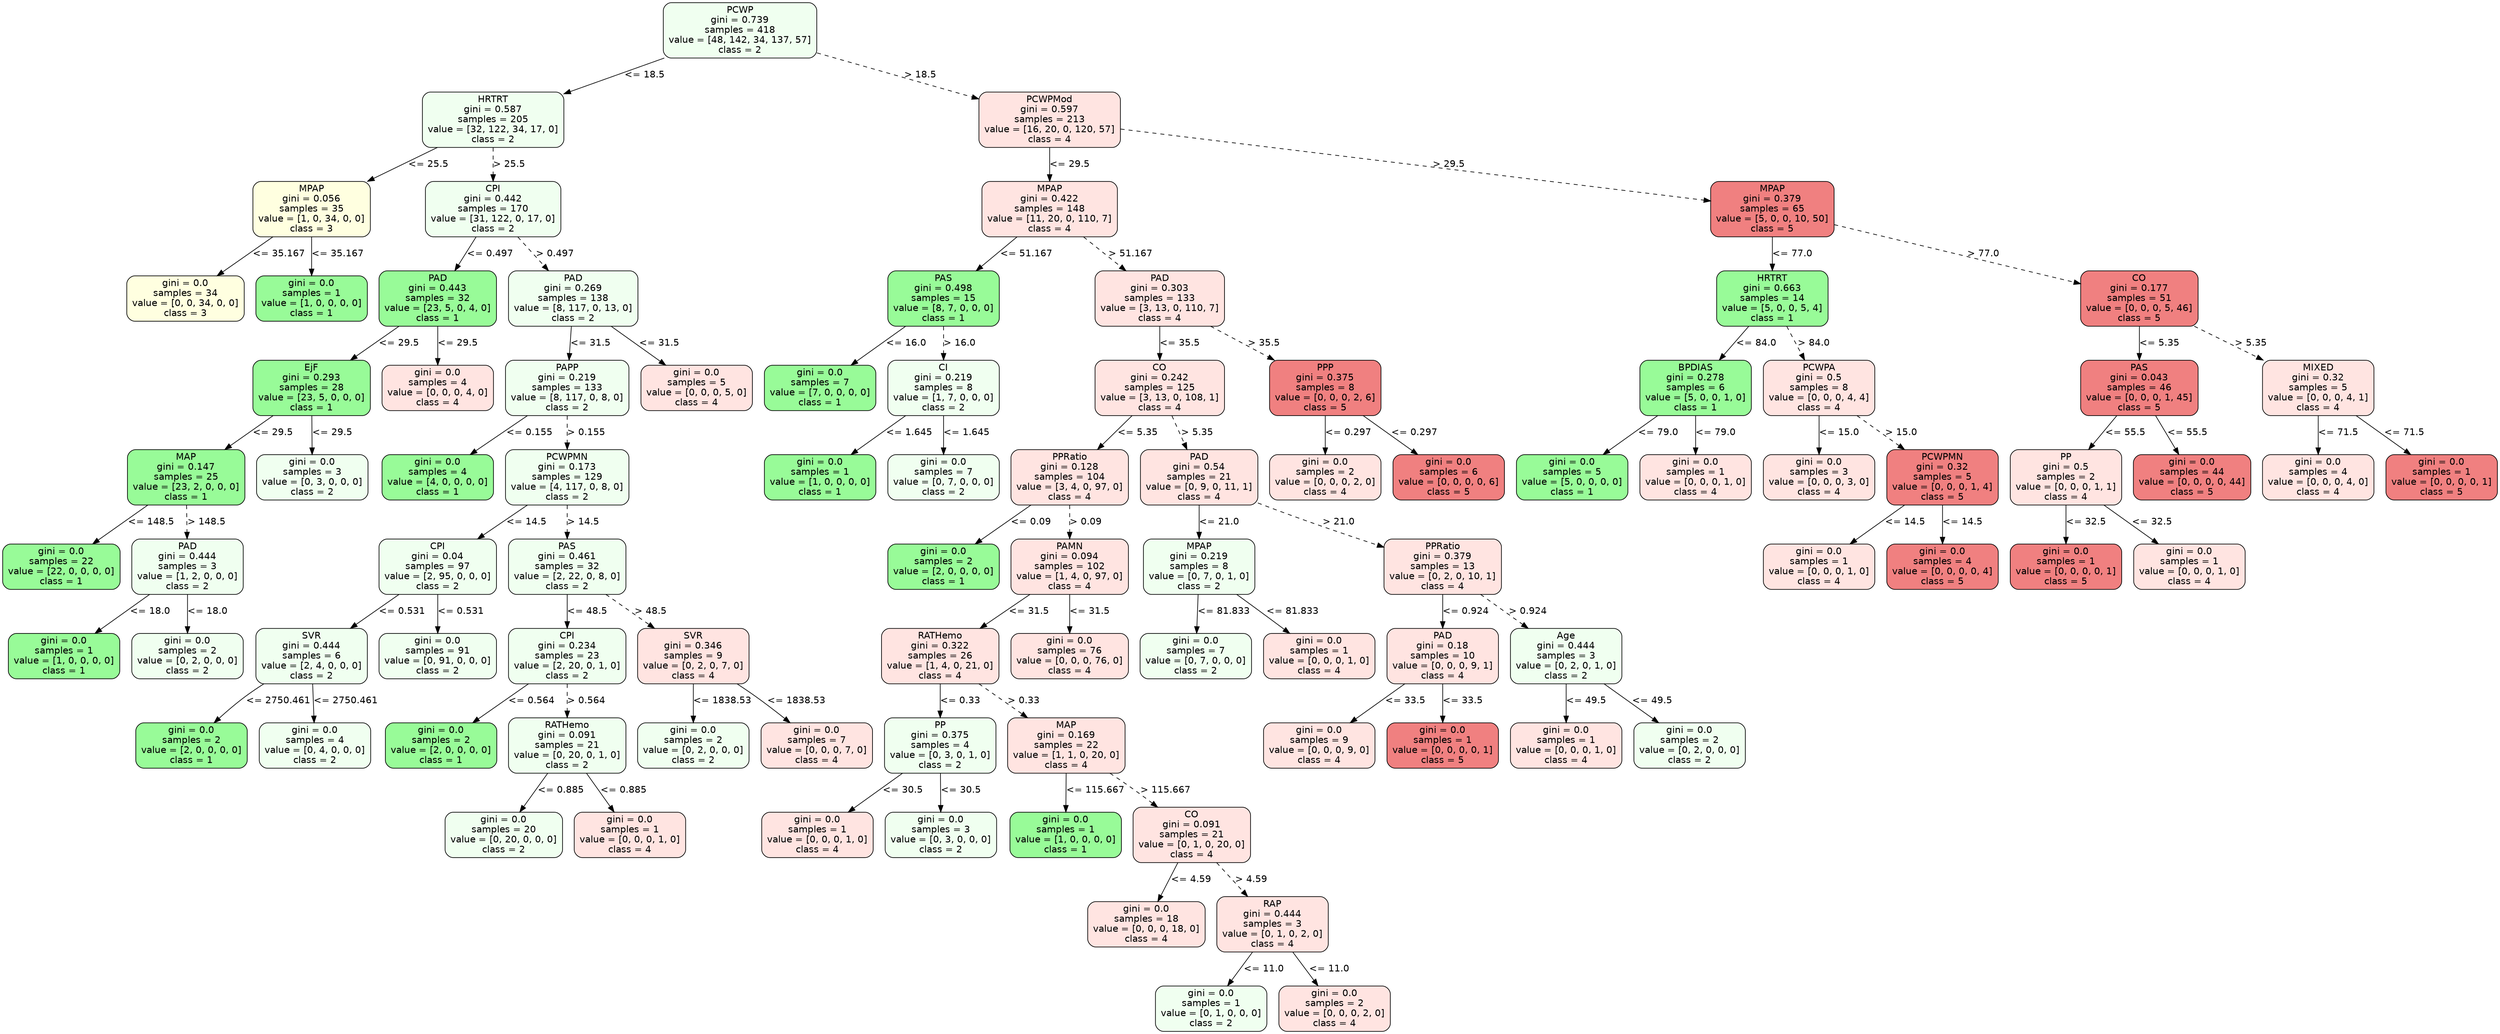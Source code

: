 strict digraph Tree {
	graph [bb="0,0,3192.5,1542"];
	node [color=black,
		fontname=helvetica,
		label="\N",
		shape=box,
		style="filled, rounded"
	];
	edge [fontname=helvetica];
	0	[fillcolor=honeydew,
		height=1.1528,
		label="PCWP\ngini = 0.739\nsamples = 418\nvalue = [48, 142, 34, 137, 57]\nclass = 2",
		pos="876.5,1500.5",
		width=2.6667];
	1	[fillcolor=honeydew,
		height=1.1528,
		label="HRTRT\ngini = 0.587\nsamples = 205\nvalue = [32, 122, 34, 17, 0]\nclass = 2",
		pos="639.5,1366.5",
		width=2.4583];
	0 -> 1	[label="<= 18.5",
		labelangle=45,
		labeldistance=2.5,
		lp="789,1433.5",
		op="<=",
		param=18.5,
		pos="e,712.49,1408.2 803.78,1459 777.74,1444.5 748.22,1428.1 721.45,1413.1",
		style=solid];
	34	[fillcolor=mistyrose,
		height=1.1528,
		label="PCWPMod\ngini = 0.597\nsamples = 213\nvalue = [16, 20, 0, 120, 57]\nclass = 4",
		pos="1339.5,1366.5",
		width=2.4583];
	0 -> 34	[label="> 18.5",
		labelangle=-45,
		labeldistance=2.5,
		lp="1142,1433.5",
		op=">",
		param=18.5,
		pos="e,1250.9,1392.8 972.72,1472.1 1051.2,1449.7 1161.7,1418.2 1240.9,1395.6",
		style=dashed];
	2	[fillcolor=lightyellow,
		height=1.1528,
		label="MPAP\ngini = 0.056\nsamples = 35\nvalue = [1, 0, 34, 0, 0]\nclass = 3",
		pos="394.5,1232.5",
		width=2.0417];
	1 -> 2	[label="<= 25.5",
		lp="548,1299.5",
		op="<=",
		param=25.5,
		pos="e,468.27,1273.2 564.33,1325 536.78,1310.2 505.47,1293.3 477.3,1278.1",
		style=solid];
	5	[fillcolor=honeydew,
		height=1.1528,
		label="CPI\ngini = 0.442\nsamples = 170\nvalue = [31, 122, 0, 17, 0]\nclass = 2",
		pos="639.5,1232.5",
		width=2.3611];
	1 -> 5	[label="> 25.5",
		lp="659,1299.5",
		op=">",
		param=25.5,
		pos="e,639.5,1274.3 639.5,1324.8 639.5,1312 639.5,1297.7 639.5,1284.3",
		style=dashed];
	3	[fillcolor=lightyellow,
		height=0.94444,
		label="gini = 0.0\nsamples = 34\nvalue = [0, 0, 34, 0, 0]\nclass = 3",
		pos="232.5,1098.5",
		width=2.0417];
	2 -> 3	[label="<= 35.167",
		lp="349.5,1165.5",
		op="<=",
		param=35.167,
		pos="e,273.04,1132.5 344.57,1190.8 324.3,1174.3 300.97,1155.3 280.86,1138.9",
		style=solid];
	4	[fillcolor=palegreen,
		height=0.94444,
		label="gini = 0.0\nsamples = 1\nvalue = [1, 0, 0, 0, 0]\nclass = 1",
		pos="394.5,1098.5",
		width=1.9444];
	2 -> 4	[label="<= 35.167",
		lp="425.5,1165.5",
		op="<=",
		param=35.167,
		pos="e,394.5,1132.7 394.5,1190.8 394.5,1175.7 394.5,1158.4 394.5,1143.1",
		style=solid];
	6	[fillcolor=palegreen,
		height=1.1528,
		label="PAD\ngini = 0.443\nsamples = 32\nvalue = [23, 5, 0, 4, 0]\nclass = 1",
		pos="556.5,1098.5",
		width=2.0417];
	5 -> 6	[label="<= 0.497",
		lp="628,1165.5",
		op="<=",
		param=0.497,
		pos="e,582.14,1140.3 613.92,1190.8 605.56,1177.5 596.18,1162.6 587.46,1148.7",
		style=solid];
	15	[fillcolor=honeydew,
		height=1.1528,
		label="PAD\ngini = 0.269\nsamples = 138\nvalue = [8, 117, 0, 13, 0]\nclass = 2",
		pos="729.5,1098.5",
		width=2.25];
	5 -> 15	[label="> 0.497",
		lp="710.5,1165.5",
		op=">",
		param=0.497,
		pos="e,701.7,1140.3 667.24,1190.8 676.3,1177.5 686.47,1162.6 695.92,1148.7",
		style=dashed];
	7	[fillcolor=palegreen,
		height=1.1528,
		label="EjF\ngini = 0.293\nsamples = 28\nvalue = [23, 5, 0, 0, 0]\nclass = 1",
		pos="394.5,964.5",
		width=2.0417];
	6 -> 7	[label="<= 29.5",
		lp="504,1031.5",
		op="<=",
		param=29.5,
		pos="e,444.26,1006 506.57,1056.8 489.4,1042.8 470.03,1027 452.29,1012.6",
		style=solid];
	14	[fillcolor=mistyrose,
		height=0.94444,
		label="gini = 0.0\nsamples = 4\nvalue = [0, 0, 0, 4, 0]\nclass = 4",
		pos="556.5,964.5",
		width=1.9444];
	6 -> 14	[label="<= 29.5",
		lp="580,1031.5",
		op="<=",
		param=29.5,
		pos="e,556.5,998.74 556.5,1056.8 556.5,1041.7 556.5,1024.4 556.5,1009.1",
		style=solid];
	8	[fillcolor=palegreen,
		height=1.1528,
		label="MAP\ngini = 0.147\nsamples = 25\nvalue = [23, 2, 0, 0, 0]\nclass = 1",
		pos="233.5,830.5",
		width=2.0417];
	7 -> 8	[label="<= 29.5",
		lp="343,897.5",
		op="<=",
		param=29.5,
		pos="e,282.96,872.05 344.88,922.82 327.81,908.83 308.57,893.04 290.93,878.59",
		style=solid];
	13	[fillcolor=honeydew,
		height=0.94444,
		label="gini = 0.0\nsamples = 3\nvalue = [0, 3, 0, 0, 0]\nclass = 2",
		pos="395.5,830.5",
		width=1.9444];
	7 -> 13	[label="<= 29.5",
		lp="419,897.5",
		op="<=",
		param=29.5,
		pos="e,395.25,864.74 394.81,922.82 394.92,907.68 395.05,890.44 395.17,875.05",
		style=solid];
	9	[fillcolor=palegreen,
		height=0.94444,
		label="gini = 0.0\nsamples = 22\nvalue = [22, 0, 0, 0, 0]\nclass = 1",
		pos="73.5,696.5",
		width=2.0417];
	8 -> 9	[label="<= 148.5",
		lp="186,763.5",
		op="<=",
		param=148.5,
		pos="e,113.54,730.53 184.19,788.82 164.17,772.3 141.12,753.29 121.26,736.9",
		style=solid];
	10	[fillcolor=honeydew,
		height=1.1528,
		label="PAD\ngini = 0.444\nsamples = 3\nvalue = [1, 2, 0, 0, 0]\nclass = 2",
		pos="235.5,696.5",
		width=1.9444];
	8 -> 10	[label="> 148.5",
		lp="258.5,763.5",
		op=">",
		param=148.5,
		pos="e,234.88,738.27 234.12,788.82 234.31,776.02 234.53,761.73 234.73,748.32",
		style=dashed];
	11	[fillcolor=palegreen,
		height=0.94444,
		label="gini = 0.0\nsamples = 1\nvalue = [1, 0, 0, 0, 0]\nclass = 1",
		pos="77.5,562.5",
		width=1.9444];
	10 -> 11	[label="<= 18.0",
		lp="185,629.5",
		op="<=",
		param=18.0,
		pos="e,117.03,596.53 186.81,654.82 167.12,638.37 144.48,619.46 124.93,603.12",
		style=solid];
	12	[fillcolor=honeydew,
		height=0.94444,
		label="gini = 0.0\nsamples = 2\nvalue = [0, 2, 0, 0, 0]\nclass = 2",
		pos="235.5,562.5",
		width=1.9444];
	10 -> 12	[label="<= 18.0",
		lp="259,629.5",
		op="<=",
		param=18.0,
		pos="e,235.5,596.74 235.5,654.82 235.5,639.68 235.5,622.44 235.5,607.05",
		style=solid];
	16	[fillcolor=honeydew,
		height=1.1528,
		label="PAPP\ngini = 0.219\nsamples = 133\nvalue = [8, 117, 0, 8, 0]\nclass = 2",
		pos="722.5,964.5",
		width=2.1528];
	15 -> 16	[label="<= 31.5",
		lp="750,1031.5",
		op="<=",
		param=31.5,
		pos="e,724.66,1006.3 727.34,1056.8 726.66,1044 725.91,1029.7 725.19,1016.3",
		style=solid];
	33	[fillcolor=mistyrose,
		height=0.94444,
		label="gini = 0.0\nsamples = 5\nvalue = [0, 0, 0, 5, 0]\nclass = 4",
		pos="888.5,964.5",
		width=1.9444];
	15 -> 33	[label="<= 31.5",
		lp="838,1031.5",
		op="<=",
		param=31.5,
		pos="e,848.71,998.53 778.5,1056.8 798.31,1040.4 821.1,1021.5 840.77,1005.1",
		style=solid];
	17	[fillcolor=palegreen,
		height=0.94444,
		label="gini = 0.0\nsamples = 4\nvalue = [4, 0, 0, 0, 0]\nclass = 1",
		pos="556.5,830.5",
		width=1.9444];
	16 -> 17	[label="<= 0.155",
		lp="672,897.5",
		op="<=",
		param=0.155,
		pos="e,598.04,864.53 671.34,922.82 650.57,906.3 626.66,887.29 606.05,870.9",
		style=solid];
	18	[fillcolor=honeydew,
		height=1.1528,
		label="PCWPMN\ngini = 0.173\nsamples = 129\nvalue = [4, 117, 0, 8, 0]\nclass = 2",
		pos="722.5,830.5",
		width=2.1528];
	16 -> 18	[label="> 0.155",
		lp="745.5,897.5",
		op=">",
		param=0.155,
		pos="e,722.5,872.27 722.5,922.82 722.5,910.02 722.5,895.73 722.5,882.32",
		style=dashed];
	19	[fillcolor=honeydew,
		height=1.1528,
		label="CPI\ngini = 0.04\nsamples = 97\nvalue = [2, 95, 0, 0, 0]\nclass = 2",
		pos="557.5,696.5",
		width=2.0417];
	18 -> 19	[label="<= 14.5",
		lp="669,763.5",
		op="<=",
		param=14.5,
		pos="e,608.18,738.05 671.65,788.82 654.16,774.83 634.43,759.04 616.36,744.59",
		style=solid];
	24	[fillcolor=honeydew,
		height=1.1528,
		label="PAS\ngini = 0.461\nsamples = 32\nvalue = [2, 22, 0, 8, 0]\nclass = 2",
		pos="722.5,696.5",
		width=2.0417];
	18 -> 24	[label="> 14.5",
		lp="742,763.5",
		op=">",
		param=14.5,
		pos="e,722.5,738.27 722.5,788.82 722.5,776.02 722.5,761.73 722.5,748.32",
		style=dashed];
	20	[fillcolor=honeydew,
		height=1.1528,
		label="SVR\ngini = 0.444\nsamples = 6\nvalue = [2, 4, 0, 0, 0]\nclass = 2",
		pos="395.5,562.5",
		width=1.9444];
	19 -> 20	[label="<= 0.531",
		lp="509,629.5",
		op="<=",
		param=0.531,
		pos="e,445.26,604.05 507.57,654.82 490.4,640.83 471.03,625.04 453.29,610.59",
		style=solid];
	23	[fillcolor=honeydew,
		height=0.94444,
		label="gini = 0.0\nsamples = 91\nvalue = [0, 91, 0, 0, 0]\nclass = 2",
		pos="557.5,562.5",
		width=2.0417];
	19 -> 23	[label="<= 0.531",
		lp="585,629.5",
		op="<=",
		param=0.531,
		pos="e,557.5,596.74 557.5,654.82 557.5,639.68 557.5,622.44 557.5,607.05",
		style=solid];
	21	[fillcolor=palegreen,
		height=0.94444,
		label="gini = 0.0\nsamples = 2\nvalue = [2, 0, 0, 0, 0]\nclass = 1",
		pos="240.5,428.5",
		width=1.9444];
	20 -> 21	[label="<= 2750.461",
		lp="355,495.5",
		op="<=",
		param=2750.461,
		pos="e,272.91,462.67 338.69,520.84 331.11,515.01 323.53,508.96 316.5,503 304.32,492.68 291.65,480.89 280.22,469.82",
		style=solid];
	22	[fillcolor=honeydew,
		height=0.94444,
		label="gini = 0.0\nsamples = 4\nvalue = [0, 4, 0, 0, 0]\nclass = 2",
		pos="398.5,428.5",
		width=1.9444];
	20 -> 22	[label="<= 2750.461",
		lp="436,495.5",
		op="<=",
		param=2750.461,
		pos="e,397.74,462.74 396.42,520.82 396.77,505.68 397.16,488.44 397.51,473.05",
		style=solid];
	25	[fillcolor=honeydew,
		height=1.1528,
		label="CPI\ngini = 0.234\nsamples = 23\nvalue = [2, 20, 0, 1, 0]\nclass = 2",
		pos="722.5,562.5",
		width=2.0417];
	24 -> 25	[label="<= 48.5",
		lp="746,629.5",
		op="<=",
		param=48.5,
		pos="e,722.5,604.27 722.5,654.82 722.5,642.02 722.5,627.73 722.5,614.32",
		style=solid];
	30	[fillcolor=mistyrose,
		height=1.1528,
		label="SVR\ngini = 0.346\nsamples = 9\nvalue = [0, 2, 0, 7, 0]\nclass = 4",
		pos="884.5,562.5",
		width=1.9444];
	24 -> 30	[label="> 48.5",
		lp="828,629.5",
		op=">",
		param=48.5,
		pos="e,834.74,604.05 772.43,654.82 789.6,640.83 808.97,625.04 826.71,610.59",
		style=dashed];
	26	[fillcolor=palegreen,
		height=0.94444,
		label="gini = 0.0\nsamples = 2\nvalue = [2, 0, 0, 0, 0]\nclass = 1",
		pos="560.5,428.5",
		width=1.9444];
	25 -> 26	[label="<= 0.564",
		lp="674,495.5",
		op="<=",
		param=0.564,
		pos="e,601.04,462.53 672.57,520.82 652.3,504.3 628.97,485.29 608.86,468.9",
		style=solid];
	27	[fillcolor=honeydew,
		height=1.1528,
		label="RATHemo\ngini = 0.091\nsamples = 21\nvalue = [0, 20, 0, 1, 0]\nclass = 2",
		pos="722.5,428.5",
		width=2.0417];
	25 -> 27	[label="> 0.564",
		lp="745.5,495.5",
		op=">",
		param=0.564,
		pos="e,722.5,470.27 722.5,520.82 722.5,508.02 722.5,493.73 722.5,480.32",
		style=dashed];
	28	[fillcolor=honeydew,
		height=0.94444,
		label="gini = 0.0\nsamples = 20\nvalue = [0, 20, 0, 0, 0]\nclass = 2",
		pos="641.5,294.5",
		width=2.0417];
	27 -> 28	[label="<= 0.885",
		lp="712,361.5",
		op="<=",
		param=0.885,
		pos="e,661.9,328.74 697.54,386.82 687.89,371.1 676.85,353.11 667.14,337.29",
		style=solid];
	29	[fillcolor=mistyrose,
		height=0.94444,
		label="gini = 0.0\nsamples = 1\nvalue = [0, 0, 0, 1, 0]\nclass = 4",
		pos="803.5,294.5",
		width=1.9444];
	27 -> 29	[label="<= 0.885",
		lp="793,361.5",
		op="<=",
		param=0.885,
		pos="e,783.1,328.74 747.46,386.82 757.11,371.1 768.15,353.11 777.86,337.29",
		style=solid];
	31	[fillcolor=honeydew,
		height=0.94444,
		label="gini = 0.0\nsamples = 2\nvalue = [0, 2, 0, 0, 0]\nclass = 2",
		pos="884.5,428.5",
		width=1.9444];
	30 -> 31	[label="<= 1838.53",
		lp="919.5,495.5",
		op="<=",
		param=1838.53,
		pos="e,884.5,462.74 884.5,520.82 884.5,505.68 884.5,488.44 884.5,473.05",
		style=solid];
	32	[fillcolor=mistyrose,
		height=0.94444,
		label="gini = 0.0\nsamples = 7\nvalue = [0, 0, 0, 7, 0]\nclass = 4",
		pos="1042.5,428.5",
		width=1.9444];
	30 -> 32	[label="<= 1838.53",
		lp="1010.5,495.5",
		op="<=",
		param=1838.53,
		pos="e,1005.2,462.83 936.52,520.91 943.94,514.96 951.45,508.87 958.5,503 971.33,492.33 985.03,480.52 997.57,469.54",
		style=solid];
	35	[fillcolor=mistyrose,
		height=1.1528,
		label="MPAP\ngini = 0.422\nsamples = 148\nvalue = [11, 20, 0, 110, 7]\nclass = 4",
		pos="1339.5,1232.5",
		width=2.3611];
	34 -> 35	[label="<= 29.5",
		lp="1363,1299.5",
		op="<=",
		param=29.5,
		pos="e,1339.5,1274.3 1339.5,1324.8 1339.5,1312 1339.5,1297.7 1339.5,1284.3",
		style=solid];
	72	[fillcolor=lightcoral,
		height=1.1528,
		label="MPAP\ngini = 0.379\nsamples = 65\nvalue = [5, 0, 0, 10, 50]\nclass = 5",
		pos="2284.5,1232.5",
		width=2.1528];
	34 -> 72	[label="> 29.5",
		lp="1860,1299.5",
		op=">",
		param=29.5,
		pos="e,2206.9,1244.3 1428.4,1353.1 1609.1,1327.8 2017.4,1270.8 2197,1245.7",
		style=dashed];
	36	[fillcolor=palegreen,
		height=1.1528,
		label="PAS\ngini = 0.498\nsamples = 15\nvalue = [8, 7, 0, 0, 0]\nclass = 1",
		pos="1204.5,1098.5",
		width=1.9444];
	35 -> 36	[label="<= 51.167",
		lp="1307.5,1165.5",
		op="<=",
		param=51.167,
		pos="e,1246.2,1140.3 1297.9,1190.8 1283.9,1177.1 1268.2,1161.8 1253.7,1147.6",
		style=solid];
	41	[fillcolor=mistyrose,
		height=1.1528,
		label="PAD\ngini = 0.303\nsamples = 133\nvalue = [3, 13, 0, 110, 7]\nclass = 4",
		pos="1479.5,1098.5",
		width=2.25];
	35 -> 41	[label="> 51.167",
		lp="1441.5,1165.5",
		op=">",
		param=51.167,
		pos="e,1436.3,1140.3 1382.6,1190.8 1397.3,1177 1413.8,1161.5 1428.9,1147.2",
		style=dashed];
	37	[fillcolor=palegreen,
		height=0.94444,
		label="gini = 0.0\nsamples = 7\nvalue = [7, 0, 0, 0, 0]\nclass = 1",
		pos="1046.5,964.5",
		width=1.9444];
	36 -> 37	[label="<= 16.0",
		lp="1154,1031.5",
		op="<=",
		param=16.0,
		pos="e,1086,998.53 1155.8,1056.8 1136.1,1040.4 1113.5,1021.5 1093.9,1005.1",
		style=solid];
	38	[fillcolor=honeydew,
		height=1.1528,
		label="CI\ngini = 0.219\nsamples = 8\nvalue = [1, 7, 0, 0, 0]\nclass = 2",
		pos="1204.5,964.5",
		width=1.9444];
	36 -> 38	[label="> 16.0",
		lp="1224,1031.5",
		op=">",
		param=16.0,
		pos="e,1204.5,1006.3 1204.5,1056.8 1204.5,1044 1204.5,1029.7 1204.5,1016.3",
		style=dashed];
	39	[fillcolor=palegreen,
		height=0.94444,
		label="gini = 0.0\nsamples = 1\nvalue = [1, 0, 0, 0, 0]\nclass = 1",
		pos="1045.5,830.5",
		width=1.9444];
	38 -> 39	[label="<= 1.645",
		lp="1158,897.5",
		op="<=",
		param=1.645,
		pos="e,1085.3,864.53 1155.5,922.82 1135.7,906.37 1112.9,887.46 1093.2,871.12",
		style=solid];
	40	[fillcolor=honeydew,
		height=0.94444,
		label="gini = 0.0\nsamples = 7\nvalue = [0, 7, 0, 0, 0]\nclass = 2",
		pos="1203.5,830.5",
		width=1.9444];
	38 -> 40	[label="<= 1.645",
		lp="1232,897.5",
		op="<=",
		param=1.645,
		pos="e,1203.8,864.74 1204.2,922.82 1204.1,907.68 1203.9,890.44 1203.8,875.05",
		style=solid];
	42	[fillcolor=mistyrose,
		height=1.1528,
		label="CO\ngini = 0.242\nsamples = 125\nvalue = [3, 13, 0, 108, 1]\nclass = 4",
		pos="1479.5,964.5",
		width=2.25];
	41 -> 42	[label="<= 35.5",
		lp="1503,1031.5",
		op="<=",
		param=35.5,
		pos="e,1479.5,1006.3 1479.5,1056.8 1479.5,1044 1479.5,1029.7 1479.5,1016.3",
		style=solid];
	69	[fillcolor=lightcoral,
		height=1.1528,
		label="PPP\ngini = 0.375\nsamples = 8\nvalue = [0, 0, 0, 2, 6]\nclass = 5",
		pos="1692.5,964.5",
		width=1.9444];
	41 -> 69	[label="> 35.5",
		lp="1612,1031.5",
		op=">",
		param=35.5,
		pos="e,1626.9,1006.2 1544.9,1057 1568.1,1042.6 1594.3,1026.3 1618.2,1011.5",
		style=dashed];
	43	[fillcolor=mistyrose,
		height=1.1528,
		label="PPRatio\ngini = 0.128\nsamples = 104\nvalue = [3, 4, 0, 97, 0]\nclass = 4",
		pos="1365.5,830.5",
		width=2.0417];
	42 -> 43	[label="<= 5.35",
		lp="1450,897.5",
		op="<=",
		param=5.35,
		pos="e,1400.7,872.27 1444.4,922.82 1432.7,909.27 1419.5,894.04 1407.4,879.96",
		style=solid];
	58	[fillcolor=mistyrose,
		height=1.1528,
		label="PAD\ngini = 0.54\nsamples = 21\nvalue = [0, 9, 0, 11, 1]\nclass = 4",
		pos="1530.5,830.5",
		width=2.0417];
	42 -> 58	[label="> 5.35",
		lp="1527,897.5",
		op=">",
		param=5.35,
		pos="e,1514.7,872.27 1495.2,922.82 1500.2,909.9 1505.8,895.45 1511,881.92",
		style=dashed];
	44	[fillcolor=palegreen,
		height=0.94444,
		label="gini = 0.0\nsamples = 2\nvalue = [2, 0, 0, 0, 0]\nclass = 1",
		pos="1203.5,696.5",
		width=1.9444];
	43 -> 44	[label="<= 0.09",
		lp="1313,763.5",
		op="<=",
		param=0.09,
		pos="e,1244,730.53 1315.6,788.82 1295.3,772.3 1272,753.29 1251.9,736.9",
		style=solid];
	45	[fillcolor=mistyrose,
		height=1.1528,
		label="PAMN\ngini = 0.094\nsamples = 102\nvalue = [1, 4, 0, 97, 0]\nclass = 4",
		pos="1365.5,696.5",
		width=2.0417];
	43 -> 45	[label="> 0.09",
		lp="1385,763.5",
		op=">",
		param=0.09,
		pos="e,1365.5,738.27 1365.5,788.82 1365.5,776.02 1365.5,761.73 1365.5,748.32",
		style=dashed];
	46	[fillcolor=mistyrose,
		height=1.1528,
		label="RATHemo\ngini = 0.322\nsamples = 26\nvalue = [1, 4, 0, 21, 0]\nclass = 4",
		pos="1200.5,562.5",
		width=2.0417];
	45 -> 46	[label="<= 31.5",
		lp="1312,629.5",
		op="<=",
		param=31.5,
		pos="e,1251.2,604.05 1314.6,654.82 1297.2,640.83 1277.4,625.04 1259.4,610.59",
		style=solid];
	57	[fillcolor=mistyrose,
		height=0.94444,
		label="gini = 0.0\nsamples = 76\nvalue = [0, 0, 0, 76, 0]\nclass = 4",
		pos="1365.5,562.5",
		width=2.0417];
	45 -> 57	[label="<= 31.5",
		lp="1389,629.5",
		op="<=",
		param=31.5,
		pos="e,1365.5,596.74 1365.5,654.82 1365.5,639.68 1365.5,622.44 1365.5,607.05",
		style=solid];
	47	[fillcolor=honeydew,
		height=1.1528,
		label="PP\ngini = 0.375\nsamples = 4\nvalue = [0, 3, 0, 1, 0]\nclass = 2",
		pos="1200.5,428.5",
		width=1.9444];
	46 -> 47	[label="<= 0.33",
		lp="1224,495.5",
		op="<=",
		param=0.33,
		pos="e,1200.5,470.27 1200.5,520.82 1200.5,508.02 1200.5,493.73 1200.5,480.32",
		style=solid];
	50	[fillcolor=mistyrose,
		height=1.1528,
		label="MAP\ngini = 0.169\nsamples = 22\nvalue = [1, 1, 0, 20, 0]\nclass = 4",
		pos="1362.5,428.5",
		width=2.0417];
	46 -> 50	[label="> 0.33",
		lp="1306,495.5",
		op=">",
		param=0.33,
		pos="e,1312.7,470.05 1250.4,520.82 1267.6,506.83 1287,491.04 1304.7,476.59",
		style=dashed];
	48	[fillcolor=mistyrose,
		height=0.94444,
		label="gini = 0.0\nsamples = 1\nvalue = [0, 0, 0, 1, 0]\nclass = 4",
		pos="1043.5,294.5",
		width=1.9444];
	47 -> 48	[label="<= 30.5",
		lp="1151,361.5",
		op="<=",
		param=30.5,
		pos="e,1082.8,328.53 1152.1,386.82 1132.6,370.37 1110.1,351.46 1090.6,335.12",
		style=solid];
	49	[fillcolor=honeydew,
		height=0.94444,
		label="gini = 0.0\nsamples = 3\nvalue = [0, 3, 0, 0, 0]\nclass = 2",
		pos="1201.5,294.5",
		width=1.9444];
	47 -> 49	[label="<= 30.5",
		lp="1225,361.5",
		op="<=",
		param=30.5,
		pos="e,1201.2,328.74 1200.8,386.82 1200.9,371.68 1201.1,354.44 1201.2,339.05",
		style=solid];
	51	[fillcolor=palegreen,
		height=0.94444,
		label="gini = 0.0\nsamples = 1\nvalue = [1, 0, 0, 0, 0]\nclass = 1",
		pos="1361.5,294.5",
		width=1.9444];
	50 -> 51	[label="<= 115.667",
		lp="1397.5,361.5",
		op="<=",
		param=115.667,
		pos="e,1361.8,328.74 1362.2,386.82 1362.1,371.68 1361.9,354.44 1361.8,339.05",
		style=solid];
	52	[fillcolor=mistyrose,
		height=1.1528,
		label="CO\ngini = 0.091\nsamples = 21\nvalue = [0, 1, 0, 20, 0]\nclass = 4",
		pos="1523.5,294.5",
		width=2.0417];
	50 -> 52	[label="> 115.667",
		lp="1484,361.5",
		op=">",
		param=115.667,
		pos="e,1475.9,336.22 1414.4,386.8 1421.9,380.87 1429.4,374.8 1436.5,369 1446.7,360.62 1457.6,351.6 1468,342.85",
		style=dashed];
	53	[fillcolor=mistyrose,
		height=0.94444,
		label="gini = 0.0\nsamples = 18\nvalue = [0, 0, 0, 18, 0]\nclass = 4",
		pos="1465.5,160.5",
		width=2.0417];
	52 -> 53	[label="<= 4.59",
		lp="1520,227.5",
		op="<=",
		param=4.59,
		pos="e,1480.1,194.74 1505.6,252.82 1498.8,237.39 1491.1,219.78 1484.2,204.17",
		style=solid];
	54	[fillcolor=mistyrose,
		height=1.1528,
		label="RAP\ngini = 0.444\nsamples = 3\nvalue = [0, 1, 0, 2, 0]\nclass = 4",
		pos="1627.5,160.5",
		width=1.9444];
	52 -> 54	[label="> 4.59",
		lp="1599,227.5",
		op=">",
		param=4.59,
		pos="e,1595.4,202.27 1555.6,252.82 1566.1,239.39 1578,224.32 1589,210.35",
		style=dashed];
	55	[fillcolor=honeydew,
		height=0.94444,
		label="gini = 0.0\nsamples = 1\nvalue = [0, 1, 0, 0, 0]\nclass = 2",
		pos="1548.5,34",
		width=1.9444];
	54 -> 55	[label="<= 11.0",
		lp="1614,93.5",
		op="<=",
		param=11.0,
		pos="e,1569.7,68.379 1601.6,118.73 1593.1,105.35 1583.7,90.465 1575.1,76.995",
		style=solid];
	56	[fillcolor=mistyrose,
		height=0.94444,
		label="gini = 0.0\nsamples = 2\nvalue = [0, 0, 0, 2, 0]\nclass = 4",
		pos="1706.5,34",
		width=1.9444];
	54 -> 56	[label="<= 11.0",
		lp="1698,93.5",
		op="<=",
		param=11.0,
		pos="e,1685.3,68.379 1653.4,118.73 1661.9,105.35 1671.3,90.465 1679.9,76.995",
		style=solid];
	59	[fillcolor=honeydew,
		height=1.1528,
		label="MPAP\ngini = 0.219\nsamples = 8\nvalue = [0, 7, 0, 1, 0]\nclass = 2",
		pos="1530.5,696.5",
		width=1.9444];
	58 -> 59	[label="<= 21.0",
		lp="1554,763.5",
		op="<=",
		param=21.0,
		pos="e,1530.5,738.27 1530.5,788.82 1530.5,776.02 1530.5,761.73 1530.5,748.32",
		style=solid];
	62	[fillcolor=mistyrose,
		height=1.1528,
		label="PPRatio\ngini = 0.379\nsamples = 13\nvalue = [0, 2, 0, 10, 1]\nclass = 4",
		pos="1843.5,696.5",
		width=2.0417];
	58 -> 62	[label="> 21.0",
		lp="1709,763.5",
		op=">",
		param=21.0,
		pos="e,1769.9,725.16 1604.1,793.21 1607.3,791.77 1610.4,790.36 1613.5,789 1661.7,767.71 1716.4,745.84 1760.4,728.83",
		style=dashed];
	60	[fillcolor=honeydew,
		height=0.94444,
		label="gini = 0.0\nsamples = 7\nvalue = [0, 7, 0, 0, 0]\nclass = 2",
		pos="1527.5,562.5",
		width=1.9444];
	59 -> 60	[label="<= 81.833",
		lp="1560.5,629.5",
		op="<=",
		param=81.833,
		pos="e,1528.3,596.74 1529.6,654.82 1529.2,639.68 1528.8,622.44 1528.5,607.05",
		style=solid];
	61	[fillcolor=mistyrose,
		height=0.94444,
		label="gini = 0.0\nsamples = 1\nvalue = [0, 0, 0, 1, 0]\nclass = 4",
		pos="1685.5,562.5",
		width=1.9444];
	59 -> 61	[label="<= 81.833",
		lp="1644.5,629.5",
		op="<=",
		param=81.833,
		pos="e,1646.7,596.53 1578.3,654.82 1597.6,638.37 1619.8,619.46 1639,603.12",
		style=solid];
	63	[fillcolor=mistyrose,
		height=1.1528,
		label="PAD\ngini = 0.18\nsamples = 10\nvalue = [0, 0, 0, 9, 1]\nclass = 4",
		pos="1843.5,562.5",
		width=1.9444];
	62 -> 63	[label="<= 0.924",
		lp="1871,629.5",
		op="<=",
		param=0.924,
		pos="e,1843.5,604.27 1843.5,654.82 1843.5,642.02 1843.5,627.73 1843.5,614.32",
		style=solid];
	66	[fillcolor=honeydew,
		height=1.1528,
		label="Age\ngini = 0.444\nsamples = 3\nvalue = [0, 2, 0, 1, 0]\nclass = 2",
		pos="2001.5,562.5",
		width=1.9444];
	62 -> 66	[label="> 0.924",
		lp="1950.5,629.5",
		op=">",
		param=0.924,
		pos="e,1953,604.05 1892.2,654.82 1908.9,640.83 1927.8,625.04 1945.1,610.59",
		style=dashed];
	64	[fillcolor=mistyrose,
		height=0.94444,
		label="gini = 0.0\nsamples = 9\nvalue = [0, 0, 0, 9, 0]\nclass = 4",
		pos="1685.5,428.5",
		width=1.9444];
	63 -> 64	[label="<= 33.5",
		lp="1793,495.5",
		op="<=",
		param=33.5,
		pos="e,1725,462.53 1794.8,520.82 1775.1,504.37 1752.5,485.46 1732.9,469.12",
		style=solid];
	65	[fillcolor=lightcoral,
		height=0.94444,
		label="gini = 0.0\nsamples = 1\nvalue = [0, 0, 0, 0, 1]\nclass = 5",
		pos="1843.5,428.5",
		width=1.9444];
	63 -> 65	[label="<= 33.5",
		lp="1867,495.5",
		op="<=",
		param=33.5,
		pos="e,1843.5,462.74 1843.5,520.82 1843.5,505.68 1843.5,488.44 1843.5,473.05",
		style=solid];
	67	[fillcolor=mistyrose,
		height=0.94444,
		label="gini = 0.0\nsamples = 1\nvalue = [0, 0, 0, 1, 0]\nclass = 4",
		pos="2001.5,428.5",
		width=1.9444];
	66 -> 67	[label="<= 49.5",
		lp="2025,495.5",
		op="<=",
		param=49.5,
		pos="e,2001.5,462.74 2001.5,520.82 2001.5,505.68 2001.5,488.44 2001.5,473.05",
		style=solid];
	68	[fillcolor=honeydew,
		height=0.94444,
		label="gini = 0.0\nsamples = 2\nvalue = [0, 2, 0, 0, 0]\nclass = 2",
		pos="2159.5,428.5",
		width=1.9444];
	66 -> 68	[label="<= 49.5",
		lp="2109,495.5",
		op="<=",
		param=49.5,
		pos="e,2120,462.53 2050.2,520.82 2069.9,504.37 2092.5,485.46 2112.1,469.12",
		style=solid];
	70	[fillcolor=mistyrose,
		height=0.94444,
		label="gini = 0.0\nsamples = 2\nvalue = [0, 0, 0, 2, 0]\nclass = 4",
		pos="1692.5,830.5",
		width=1.9444];
	69 -> 70	[label="<= 0.297",
		lp="1720,897.5",
		op="<=",
		param=0.297,
		pos="e,1692.5,864.74 1692.5,922.82 1692.5,907.68 1692.5,890.44 1692.5,875.05",
		style=solid];
	71	[fillcolor=lightcoral,
		height=0.94444,
		label="gini = 0.0\nsamples = 6\nvalue = [0, 0, 0, 0, 6]\nclass = 5",
		pos="1850.5,830.5",
		width=1.9444];
	69 -> 71	[label="<= 0.297",
		lp="1804,897.5",
		op="<=",
		param=0.297,
		pos="e,1811,864.53 1741.2,922.82 1760.9,906.37 1783.5,887.46 1803.1,871.12",
		style=solid];
	73	[fillcolor=palegreen,
		height=1.1528,
		label="HRTRT\ngini = 0.663\nsamples = 14\nvalue = [5, 0, 0, 5, 4]\nclass = 1",
		pos="2284.5,1098.5",
		width=1.9444];
	72 -> 73	[label="<= 77.0",
		lp="2308,1165.5",
		op="<=",
		param=77.0,
		pos="e,2284.5,1140.3 2284.5,1190.8 2284.5,1178 2284.5,1163.7 2284.5,1150.3",
		style=solid];
	82	[fillcolor=lightcoral,
		height=1.1528,
		label="CO\ngini = 0.177\nsamples = 51\nvalue = [0, 0, 0, 5, 46]\nclass = 5",
		pos="2735.5,1098.5",
		width=2.0417];
	72 -> 82	[label="> 77.0",
		lp="2544,1165.5",
		op=">",
		param=77.0,
		pos="e,2662,1121 2362,1208.8 2442.9,1185.1 2569.4,1148.1 2652.3,1123.8",
		style=dashed];
	74	[fillcolor=palegreen,
		height=1.1528,
		label="BPDIAS\ngini = 0.278\nsamples = 6\nvalue = [5, 0, 0, 1, 0]\nclass = 1",
		pos="2166.5,964.5",
		width=1.9444];
	73 -> 74	[label="<= 84.0",
		lp="2253,1031.5",
		op="<=",
		param=84.0,
		pos="e,2202.9,1006.3 2248.1,1056.8 2236,1043.3 2222.4,1028 2209.8,1014",
		style=solid];
	77	[fillcolor=mistyrose,
		height=1.1528,
		label="PCWPA\ngini = 0.5\nsamples = 8\nvalue = [0, 0, 0, 4, 4]\nclass = 4",
		pos="2324.5,964.5",
		width=1.9444];
	73 -> 77	[label="> 84.0",
		lp="2326,1031.5",
		op=">",
		param=84.0,
		pos="e,2312.1,1006.3 2296.8,1056.8 2300.7,1043.9 2305.1,1029.4 2309.2,1015.9",
		style=dashed];
	75	[fillcolor=palegreen,
		height=0.94444,
		label="gini = 0.0\nsamples = 5\nvalue = [5, 0, 0, 0, 0]\nclass = 1",
		pos="2008.5,830.5",
		width=1.9444];
	74 -> 75	[label="<= 79.0",
		lp="2116,897.5",
		op="<=",
		param=79.0,
		pos="e,2048,864.53 2117.8,922.82 2098.1,906.37 2075.5,887.46 2055.9,871.12",
		style=solid];
	76	[fillcolor=mistyrose,
		height=0.94444,
		label="gini = 0.0\nsamples = 1\nvalue = [0, 0, 0, 1, 0]\nclass = 4",
		pos="2166.5,830.5",
		width=1.9444];
	74 -> 76	[label="<= 79.0",
		lp="2190,897.5",
		op="<=",
		param=79.0,
		pos="e,2166.5,864.74 2166.5,922.82 2166.5,907.68 2166.5,890.44 2166.5,875.05",
		style=solid];
	78	[fillcolor=mistyrose,
		height=0.94444,
		label="gini = 0.0\nsamples = 3\nvalue = [0, 0, 0, 3, 0]\nclass = 4",
		pos="2324.5,830.5",
		width=1.9444];
	77 -> 78	[label="<= 15.0",
		lp="2348,897.5",
		op="<=",
		param=15.0,
		pos="e,2324.5,864.74 2324.5,922.82 2324.5,907.68 2324.5,890.44 2324.5,875.05",
		style=solid];
	79	[fillcolor=lightcoral,
		height=1.1528,
		label="PCWPMN\ngini = 0.32\nsamples = 5\nvalue = [0, 0, 0, 1, 4]\nclass = 5",
		pos="2482.5,830.5",
		width=1.9444];
	77 -> 79	[label="> 15.0",
		lp="2428,897.5",
		op=">",
		param=15.0,
		pos="e,2434,872.05 2373.2,922.82 2389.9,908.83 2408.8,893.04 2426.1,878.59",
		style=dashed];
	80	[fillcolor=mistyrose,
		height=0.94444,
		label="gini = 0.0\nsamples = 1\nvalue = [0, 0, 0, 1, 0]\nclass = 4",
		pos="2324.5,696.5",
		width=1.9444];
	79 -> 80	[label="<= 14.5",
		lp="2432,763.5",
		op="<=",
		param=14.5,
		pos="e,2364,730.53 2433.8,788.82 2414.1,772.37 2391.5,753.46 2371.9,737.12",
		style=solid];
	81	[fillcolor=lightcoral,
		height=0.94444,
		label="gini = 0.0\nsamples = 4\nvalue = [0, 0, 0, 0, 4]\nclass = 5",
		pos="2482.5,696.5",
		width=1.9444];
	79 -> 81	[label="<= 14.5",
		lp="2506,763.5",
		op="<=",
		param=14.5,
		pos="e,2482.5,730.74 2482.5,788.82 2482.5,773.68 2482.5,756.44 2482.5,741.05",
		style=solid];
	83	[fillcolor=lightcoral,
		height=1.1528,
		label="PAS\ngini = 0.043\nsamples = 46\nvalue = [0, 0, 0, 1, 45]\nclass = 5",
		pos="2735.5,964.5",
		width=2.0417];
	82 -> 83	[label="<= 5.35",
		lp="2759,1031.5",
		op="<=",
		param=5.35,
		pos="e,2735.5,1006.3 2735.5,1056.8 2735.5,1044 2735.5,1029.7 2735.5,1016.3",
		style=solid];
	88	[fillcolor=mistyrose,
		height=1.1528,
		label="MIXED\ngini = 0.32\nsamples = 5\nvalue = [0, 0, 0, 4, 1]\nclass = 4",
		pos="2964.5,964.5",
		width=1.9444];
	82 -> 88	[label="> 5.35",
		lp="2877,1031.5",
		op=">",
		param=5.35,
		pos="e,2894.4,1005.9 2805.8,1057 2831,1042.4 2859.7,1025.9 2885.7,1010.9",
		style=dashed];
	84	[fillcolor=mistyrose,
		height=1.1528,
		label="PP\ngini = 0.5\nsamples = 2\nvalue = [0, 0, 0, 1, 1]\nclass = 4",
		pos="2640.5,830.5",
		width=1.9444];
	83 -> 84	[label="<= 55.5",
		lp="2715,897.5",
		op="<=",
		param=55.5,
		pos="e,2669.8,872.27 2706.2,922.82 2696.7,909.52 2685.9,894.6 2675.9,880.74",
		style=solid];
	87	[fillcolor=lightcoral,
		height=0.94444,
		label="gini = 0.0\nsamples = 44\nvalue = [0, 0, 0, 0, 44]\nclass = 5",
		pos="2802.5,830.5",
		width=2.0417];
	83 -> 87	[label="<= 55.5",
		lp="2795,897.5",
		op="<=",
		param=55.5,
		pos="e,2785.6,864.74 2756.1,922.82 2764.1,907.24 2773.1,889.45 2781.1,873.73",
		style=solid];
	85	[fillcolor=lightcoral,
		height=0.94444,
		label="gini = 0.0\nsamples = 1\nvalue = [0, 0, 0, 0, 1]\nclass = 5",
		pos="2640.5,696.5",
		width=1.9444];
	84 -> 85	[label="<= 32.5",
		lp="2664,763.5",
		op="<=",
		param=32.5,
		pos="e,2640.5,730.74 2640.5,788.82 2640.5,773.68 2640.5,756.44 2640.5,741.05",
		style=solid];
	86	[fillcolor=mistyrose,
		height=0.94444,
		label="gini = 0.0\nsamples = 1\nvalue = [0, 0, 0, 1, 0]\nclass = 4",
		pos="2798.5,696.5",
		width=1.9444];
	84 -> 86	[label="<= 32.5",
		lp="2748,763.5",
		op="<=",
		param=32.5,
		pos="e,2759,730.53 2689.2,788.82 2708.9,772.37 2731.5,753.46 2751.1,737.12",
		style=solid];
	89	[fillcolor=mistyrose,
		height=0.94444,
		label="gini = 0.0\nsamples = 4\nvalue = [0, 0, 0, 4, 0]\nclass = 4",
		pos="2964.5,830.5",
		width=1.9444];
	88 -> 89	[label="<= 71.5",
		lp="2988,897.5",
		op="<=",
		param=71.5,
		pos="e,2964.5,864.74 2964.5,922.82 2964.5,907.68 2964.5,890.44 2964.5,875.05",
		style=solid];
	90	[fillcolor=lightcoral,
		height=0.94444,
		label="gini = 0.0\nsamples = 1\nvalue = [0, 0, 0, 0, 1]\nclass = 5",
		pos="3122.5,830.5",
		width=1.9444];
	88 -> 90	[label="<= 71.5",
		lp="3072,897.5",
		op="<=",
		param=71.5,
		pos="e,3083,864.53 3013.2,922.82 3032.9,906.37 3055.5,887.46 3075.1,871.12",
		style=solid];
}
